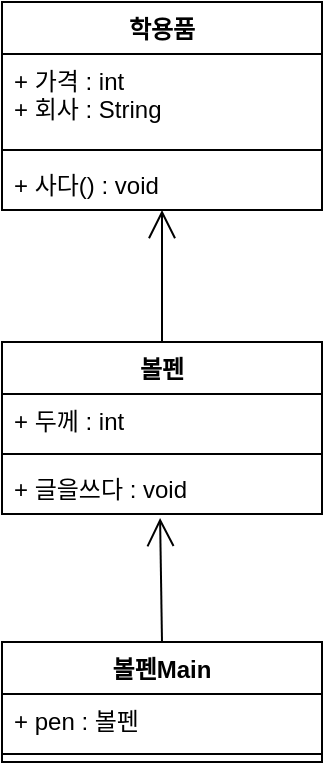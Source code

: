 <mxfile version="22.0.2" type="device">
  <diagram name="페이지-1" id="YseWFw3q4qzx6dgCdXCR">
    <mxGraphModel dx="1098" dy="988" grid="1" gridSize="10" guides="1" tooltips="1" connect="1" arrows="1" fold="1" page="1" pageScale="1" pageWidth="827" pageHeight="1169" math="0" shadow="0">
      <root>
        <mxCell id="0" />
        <mxCell id="1" parent="0" />
        <mxCell id="1cJdeAd9--gYM4YJ1Rqg-5" value="학용품" style="swimlane;fontStyle=1;align=center;verticalAlign=top;childLayout=stackLayout;horizontal=1;startSize=26;horizontalStack=0;resizeParent=1;resizeParentMax=0;resizeLast=0;collapsible=1;marginBottom=0;whiteSpace=wrap;html=1;" vertex="1" parent="1">
          <mxGeometry x="334" y="310" width="160" height="104" as="geometry" />
        </mxCell>
        <mxCell id="1cJdeAd9--gYM4YJ1Rqg-6" value="+ 가격 : int&lt;br&gt;+ 회사 : String" style="text;strokeColor=none;fillColor=none;align=left;verticalAlign=top;spacingLeft=4;spacingRight=4;overflow=hidden;rotatable=0;points=[[0,0.5],[1,0.5]];portConstraint=eastwest;whiteSpace=wrap;html=1;" vertex="1" parent="1cJdeAd9--gYM4YJ1Rqg-5">
          <mxGeometry y="26" width="160" height="44" as="geometry" />
        </mxCell>
        <mxCell id="1cJdeAd9--gYM4YJ1Rqg-7" value="" style="line;strokeWidth=1;fillColor=none;align=left;verticalAlign=middle;spacingTop=-1;spacingLeft=3;spacingRight=3;rotatable=0;labelPosition=right;points=[];portConstraint=eastwest;strokeColor=inherit;" vertex="1" parent="1cJdeAd9--gYM4YJ1Rqg-5">
          <mxGeometry y="70" width="160" height="8" as="geometry" />
        </mxCell>
        <mxCell id="1cJdeAd9--gYM4YJ1Rqg-8" value="+ 사다() : void" style="text;strokeColor=none;fillColor=none;align=left;verticalAlign=top;spacingLeft=4;spacingRight=4;overflow=hidden;rotatable=0;points=[[0,0.5],[1,0.5]];portConstraint=eastwest;whiteSpace=wrap;html=1;" vertex="1" parent="1cJdeAd9--gYM4YJ1Rqg-5">
          <mxGeometry y="78" width="160" height="26" as="geometry" />
        </mxCell>
        <mxCell id="1cJdeAd9--gYM4YJ1Rqg-9" value="볼펜" style="swimlane;fontStyle=1;align=center;verticalAlign=top;childLayout=stackLayout;horizontal=1;startSize=26;horizontalStack=0;resizeParent=1;resizeParentMax=0;resizeLast=0;collapsible=1;marginBottom=0;whiteSpace=wrap;html=1;" vertex="1" parent="1">
          <mxGeometry x="334" y="480" width="160" height="86" as="geometry" />
        </mxCell>
        <mxCell id="1cJdeAd9--gYM4YJ1Rqg-10" value="+ 두께 : int" style="text;strokeColor=none;fillColor=none;align=left;verticalAlign=top;spacingLeft=4;spacingRight=4;overflow=hidden;rotatable=0;points=[[0,0.5],[1,0.5]];portConstraint=eastwest;whiteSpace=wrap;html=1;" vertex="1" parent="1cJdeAd9--gYM4YJ1Rqg-9">
          <mxGeometry y="26" width="160" height="26" as="geometry" />
        </mxCell>
        <mxCell id="1cJdeAd9--gYM4YJ1Rqg-11" value="" style="line;strokeWidth=1;fillColor=none;align=left;verticalAlign=middle;spacingTop=-1;spacingLeft=3;spacingRight=3;rotatable=0;labelPosition=right;points=[];portConstraint=eastwest;strokeColor=inherit;" vertex="1" parent="1cJdeAd9--gYM4YJ1Rqg-9">
          <mxGeometry y="52" width="160" height="8" as="geometry" />
        </mxCell>
        <mxCell id="1cJdeAd9--gYM4YJ1Rqg-12" value="+ 글을쓰다 : void" style="text;strokeColor=none;fillColor=none;align=left;verticalAlign=top;spacingLeft=4;spacingRight=4;overflow=hidden;rotatable=0;points=[[0,0.5],[1,0.5]];portConstraint=eastwest;whiteSpace=wrap;html=1;" vertex="1" parent="1cJdeAd9--gYM4YJ1Rqg-9">
          <mxGeometry y="60" width="160" height="26" as="geometry" />
        </mxCell>
        <mxCell id="1cJdeAd9--gYM4YJ1Rqg-14" value="볼펜Main" style="swimlane;fontStyle=1;align=center;verticalAlign=top;childLayout=stackLayout;horizontal=1;startSize=26;horizontalStack=0;resizeParent=1;resizeParentMax=0;resizeLast=0;collapsible=1;marginBottom=0;whiteSpace=wrap;html=1;" vertex="1" parent="1">
          <mxGeometry x="334" y="630" width="160" height="60" as="geometry" />
        </mxCell>
        <mxCell id="1cJdeAd9--gYM4YJ1Rqg-15" value="+ pen : 볼펜" style="text;strokeColor=none;fillColor=none;align=left;verticalAlign=top;spacingLeft=4;spacingRight=4;overflow=hidden;rotatable=0;points=[[0,0.5],[1,0.5]];portConstraint=eastwest;whiteSpace=wrap;html=1;" vertex="1" parent="1cJdeAd9--gYM4YJ1Rqg-14">
          <mxGeometry y="26" width="160" height="26" as="geometry" />
        </mxCell>
        <mxCell id="1cJdeAd9--gYM4YJ1Rqg-16" value="" style="line;strokeWidth=1;fillColor=none;align=left;verticalAlign=middle;spacingTop=-1;spacingLeft=3;spacingRight=3;rotatable=0;labelPosition=right;points=[];portConstraint=eastwest;strokeColor=inherit;" vertex="1" parent="1cJdeAd9--gYM4YJ1Rqg-14">
          <mxGeometry y="52" width="160" height="8" as="geometry" />
        </mxCell>
        <mxCell id="1cJdeAd9--gYM4YJ1Rqg-19" value="" style="endArrow=open;endFill=1;endSize=12;html=1;rounded=0;exitX=0.5;exitY=0;exitDx=0;exitDy=0;entryX=0.494;entryY=1.077;entryDx=0;entryDy=0;entryPerimeter=0;" edge="1" parent="1" source="1cJdeAd9--gYM4YJ1Rqg-14" target="1cJdeAd9--gYM4YJ1Rqg-12">
          <mxGeometry width="160" relative="1" as="geometry">
            <mxPoint x="414" y="620" as="sourcePoint" />
            <mxPoint x="414" y="580" as="targetPoint" />
          </mxGeometry>
        </mxCell>
        <mxCell id="1cJdeAd9--gYM4YJ1Rqg-20" value="" style="endArrow=open;endFill=1;endSize=12;html=1;rounded=0;exitX=0.5;exitY=0;exitDx=0;exitDy=0;" edge="1" parent="1" source="1cJdeAd9--gYM4YJ1Rqg-9">
          <mxGeometry width="160" relative="1" as="geometry">
            <mxPoint x="354" y="514" as="sourcePoint" />
            <mxPoint x="414" y="414" as="targetPoint" />
            <Array as="points" />
          </mxGeometry>
        </mxCell>
      </root>
    </mxGraphModel>
  </diagram>
</mxfile>
